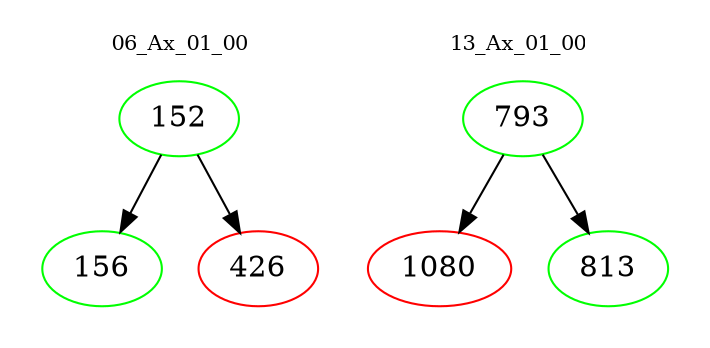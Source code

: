 digraph{
subgraph cluster_0 {
color = white
label = "06_Ax_01_00";
fontsize=10;
T0_152 [label="152", color="green"]
T0_152 -> T0_156 [color="black"]
T0_156 [label="156", color="green"]
T0_152 -> T0_426 [color="black"]
T0_426 [label="426", color="red"]
}
subgraph cluster_1 {
color = white
label = "13_Ax_01_00";
fontsize=10;
T1_793 [label="793", color="green"]
T1_793 -> T1_1080 [color="black"]
T1_1080 [label="1080", color="red"]
T1_793 -> T1_813 [color="black"]
T1_813 [label="813", color="green"]
}
}
